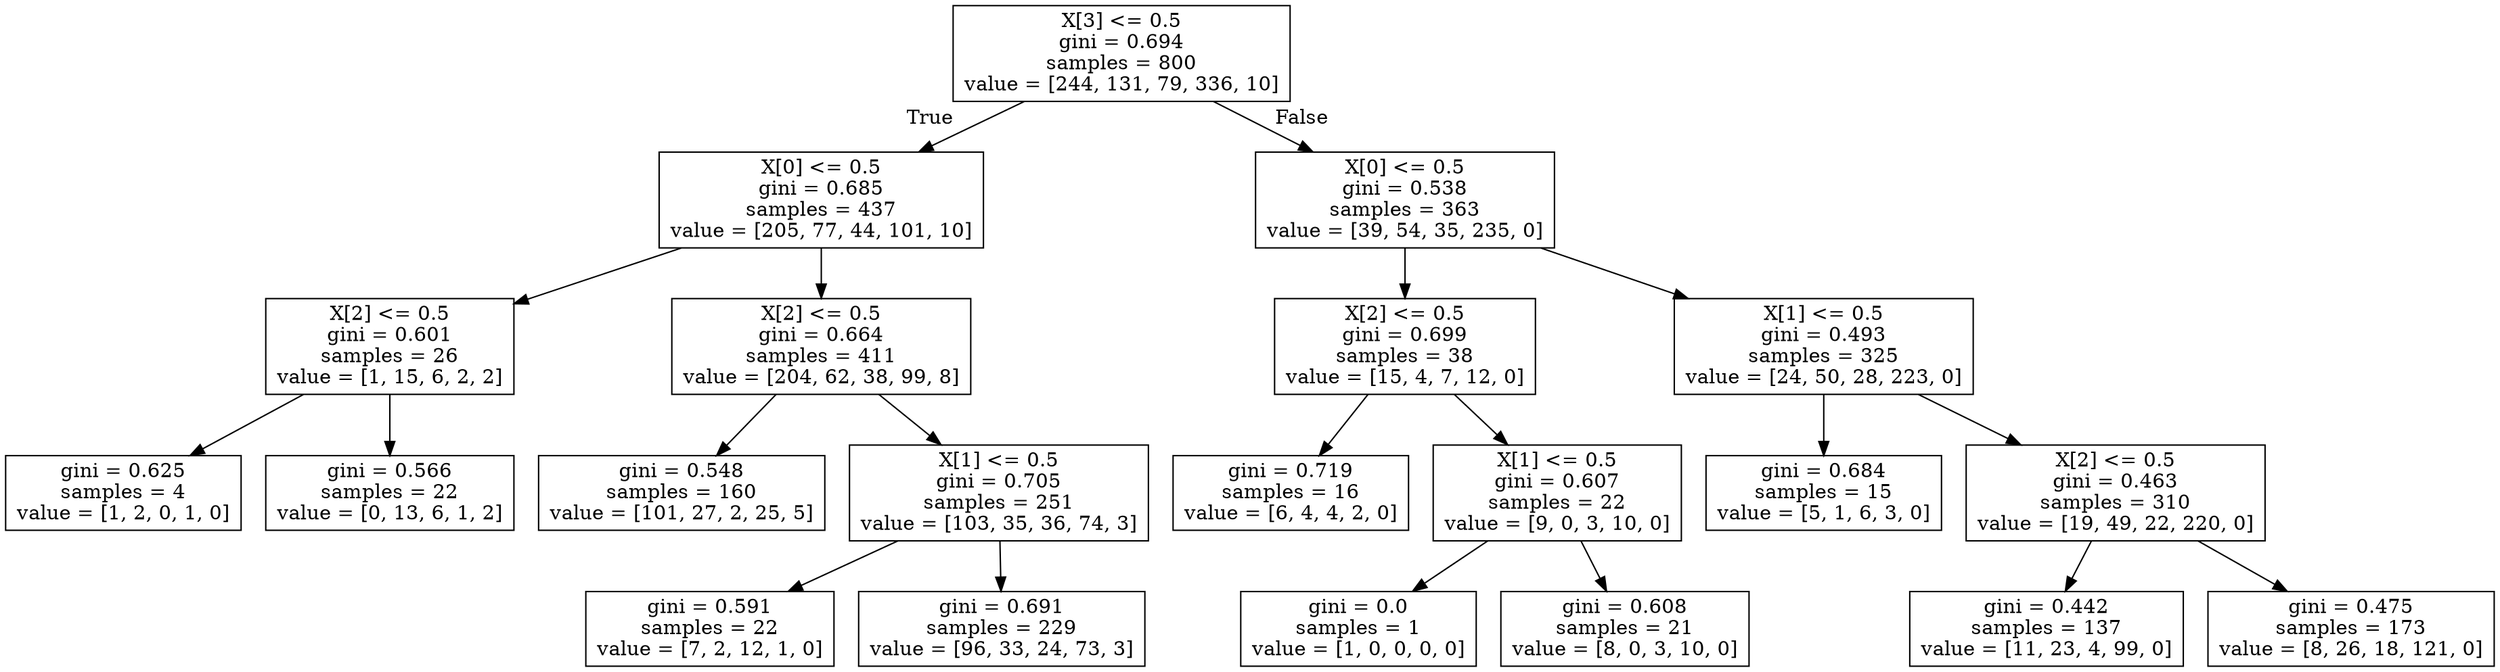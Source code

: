 digraph Tree {
node [shape=box] ;
0 [label="X[3] <= 0.5\ngini = 0.694\nsamples = 800\nvalue = [244, 131, 79, 336, 10]"] ;
1 [label="X[0] <= 0.5\ngini = 0.685\nsamples = 437\nvalue = [205, 77, 44, 101, 10]"] ;
0 -> 1 [labeldistance=2.5, labelangle=45, headlabel="True"] ;
2 [label="X[2] <= 0.5\ngini = 0.601\nsamples = 26\nvalue = [1, 15, 6, 2, 2]"] ;
1 -> 2 ;
3 [label="gini = 0.625\nsamples = 4\nvalue = [1, 2, 0, 1, 0]"] ;
2 -> 3 ;
4 [label="gini = 0.566\nsamples = 22\nvalue = [0, 13, 6, 1, 2]"] ;
2 -> 4 ;
5 [label="X[2] <= 0.5\ngini = 0.664\nsamples = 411\nvalue = [204, 62, 38, 99, 8]"] ;
1 -> 5 ;
6 [label="gini = 0.548\nsamples = 160\nvalue = [101, 27, 2, 25, 5]"] ;
5 -> 6 ;
7 [label="X[1] <= 0.5\ngini = 0.705\nsamples = 251\nvalue = [103, 35, 36, 74, 3]"] ;
5 -> 7 ;
8 [label="gini = 0.591\nsamples = 22\nvalue = [7, 2, 12, 1, 0]"] ;
7 -> 8 ;
9 [label="gini = 0.691\nsamples = 229\nvalue = [96, 33, 24, 73, 3]"] ;
7 -> 9 ;
10 [label="X[0] <= 0.5\ngini = 0.538\nsamples = 363\nvalue = [39, 54, 35, 235, 0]"] ;
0 -> 10 [labeldistance=2.5, labelangle=-45, headlabel="False"] ;
11 [label="X[2] <= 0.5\ngini = 0.699\nsamples = 38\nvalue = [15, 4, 7, 12, 0]"] ;
10 -> 11 ;
12 [label="gini = 0.719\nsamples = 16\nvalue = [6, 4, 4, 2, 0]"] ;
11 -> 12 ;
13 [label="X[1] <= 0.5\ngini = 0.607\nsamples = 22\nvalue = [9, 0, 3, 10, 0]"] ;
11 -> 13 ;
14 [label="gini = 0.0\nsamples = 1\nvalue = [1, 0, 0, 0, 0]"] ;
13 -> 14 ;
15 [label="gini = 0.608\nsamples = 21\nvalue = [8, 0, 3, 10, 0]"] ;
13 -> 15 ;
16 [label="X[1] <= 0.5\ngini = 0.493\nsamples = 325\nvalue = [24, 50, 28, 223, 0]"] ;
10 -> 16 ;
17 [label="gini = 0.684\nsamples = 15\nvalue = [5, 1, 6, 3, 0]"] ;
16 -> 17 ;
18 [label="X[2] <= 0.5\ngini = 0.463\nsamples = 310\nvalue = [19, 49, 22, 220, 0]"] ;
16 -> 18 ;
19 [label="gini = 0.442\nsamples = 137\nvalue = [11, 23, 4, 99, 0]"] ;
18 -> 19 ;
20 [label="gini = 0.475\nsamples = 173\nvalue = [8, 26, 18, 121, 0]"] ;
18 -> 20 ;
}